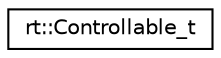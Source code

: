 digraph "Graphical Class Hierarchy"
{
 // LATEX_PDF_SIZE
  edge [fontname="Helvetica",fontsize="10",labelfontname="Helvetica",labelfontsize="10"];
  node [fontname="Helvetica",fontsize="10",shape=record];
  rankdir="LR";
  Node0 [label="rt::Controllable_t",height=0.2,width=0.4,color="black", fillcolor="white", style="filled",URL="$structrt_1_1Controllable__t.html",tooltip="description"];
}
